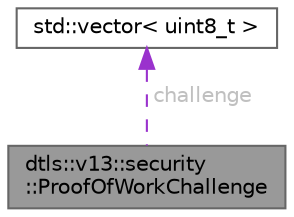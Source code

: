digraph "dtls::v13::security::ProofOfWorkChallenge"
{
 // LATEX_PDF_SIZE
  bgcolor="transparent";
  edge [fontname=Helvetica,fontsize=10,labelfontname=Helvetica,labelfontsize=10];
  node [fontname=Helvetica,fontsize=10,shape=box,height=0.2,width=0.4];
  Node1 [id="Node000001",label="dtls::v13::security\l::ProofOfWorkChallenge",height=0.2,width=0.4,color="gray40", fillcolor="grey60", style="filled", fontcolor="black",tooltip="Proof-of-work challenge."];
  Node2 -> Node1 [id="edge1_Node000001_Node000002",dir="back",color="darkorchid3",style="dashed",tooltip=" ",label=" challenge",fontcolor="grey" ];
  Node2 [id="Node000002",label="std::vector\< uint8_t \>",height=0.2,width=0.4,color="gray40", fillcolor="white", style="filled",tooltip=" "];
}
